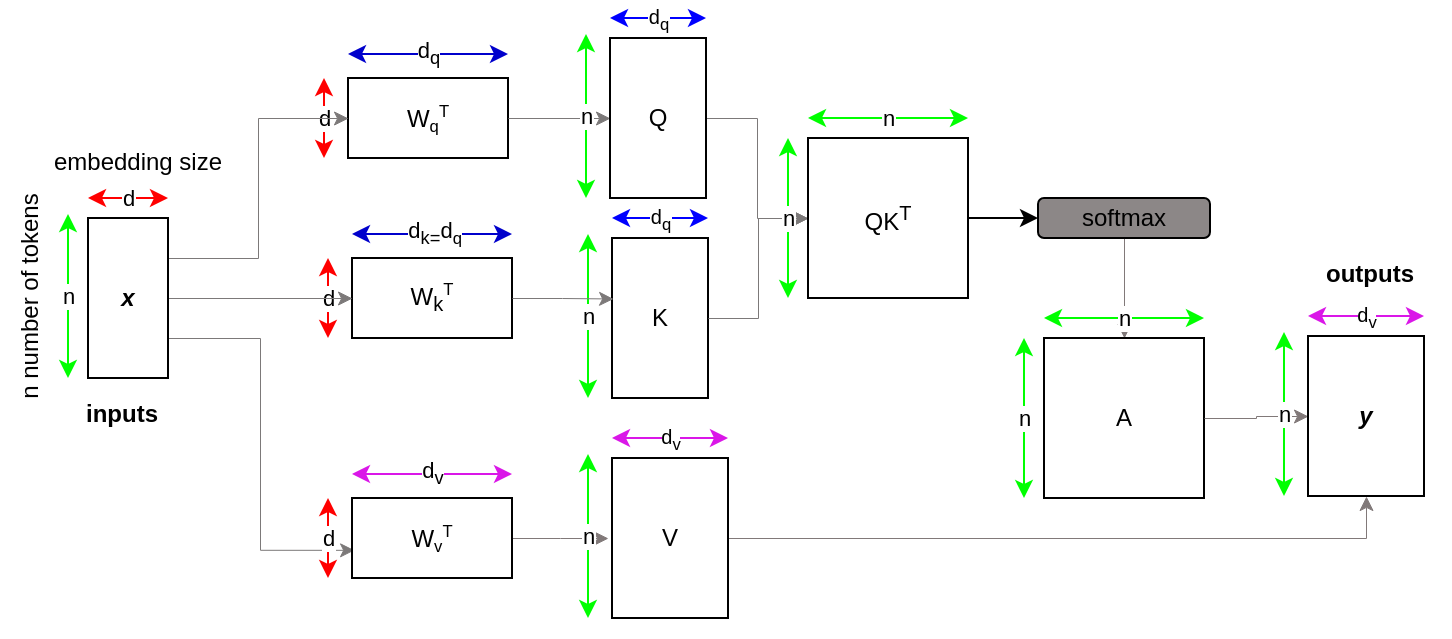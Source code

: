 <mxfile version="21.5.0" type="github">
  <diagram name="Page-1" id="GQbP6cccIJMyzw-mxkib">
    <mxGraphModel dx="859" dy="368" grid="1" gridSize="10" guides="1" tooltips="1" connect="1" arrows="1" fold="1" page="1" pageScale="1" pageWidth="850" pageHeight="1100" math="0" shadow="0">
      <root>
        <mxCell id="0" />
        <mxCell id="1" parent="0" />
        <mxCell id="4rOQTjdM369AcTlNEwz9-7" value="" style="group" vertex="1" connectable="0" parent="1">
          <mxGeometry x="278" y="118" width="92" height="52" as="geometry" />
        </mxCell>
        <mxCell id="4rOQTjdM369AcTlNEwz9-9" value="d&lt;sub&gt;q&lt;/sub&gt;" style="endArrow=classic;startArrow=classic;html=1;rounded=0;strokeColor=#0000CC;" edge="1" parent="4rOQTjdM369AcTlNEwz9-7">
          <mxGeometry width="50" height="50" relative="1" as="geometry">
            <mxPoint x="12" as="sourcePoint" />
            <mxPoint x="92" as="targetPoint" />
          </mxGeometry>
        </mxCell>
        <mxCell id="4rOQTjdM369AcTlNEwz9-10" value="d" style="endArrow=classic;startArrow=classic;html=1;rounded=0;strokeColor=#ff0000;" edge="1" parent="4rOQTjdM369AcTlNEwz9-7">
          <mxGeometry width="50" height="50" relative="1" as="geometry">
            <mxPoint y="52" as="sourcePoint" />
            <mxPoint y="12" as="targetPoint" />
          </mxGeometry>
        </mxCell>
        <mxCell id="4rOQTjdM369AcTlNEwz9-8" value="W&lt;span style=&quot;font-size: 10px;&quot;&gt;&lt;sub&gt;q&lt;/sub&gt;&lt;sup&gt;T&lt;/sup&gt;&lt;/span&gt;" style="whiteSpace=wrap;html=1;" vertex="1" parent="4rOQTjdM369AcTlNEwz9-7">
          <mxGeometry x="12" y="12" width="80" height="40" as="geometry" />
        </mxCell>
        <mxCell id="4rOQTjdM369AcTlNEwz9-18" value="" style="group" vertex="1" connectable="0" parent="1">
          <mxGeometry x="280" y="208" width="92" height="52" as="geometry" />
        </mxCell>
        <mxCell id="4rOQTjdM369AcTlNEwz9-2" value="d&lt;sub&gt;k=&lt;/sub&gt;d&lt;font size=&quot;1&quot;&gt;&lt;sub&gt;q&lt;/sub&gt;&lt;/font&gt;" style="endArrow=classic;startArrow=classic;html=1;rounded=0;strokeColor=#0000CC;align=right;" edge="1" parent="4rOQTjdM369AcTlNEwz9-18">
          <mxGeometry width="50" height="50" relative="1" as="geometry">
            <mxPoint x="12" as="sourcePoint" />
            <mxPoint x="92" as="targetPoint" />
            <Array as="points">
              <mxPoint x="80" />
              <mxPoint x="40" />
              <mxPoint x="70" />
            </Array>
          </mxGeometry>
        </mxCell>
        <mxCell id="4rOQTjdM369AcTlNEwz9-5" value="d" style="endArrow=classic;startArrow=classic;html=1;rounded=0;strokeColor=#ff0000;" edge="1" parent="4rOQTjdM369AcTlNEwz9-18">
          <mxGeometry width="50" height="50" relative="1" as="geometry">
            <mxPoint y="52" as="sourcePoint" />
            <mxPoint y="12" as="targetPoint" />
          </mxGeometry>
        </mxCell>
        <mxCell id="4rOQTjdM369AcTlNEwz9-1" value="W&lt;sub&gt;k&lt;/sub&gt;&lt;span style=&quot;font-size: 10px;&quot;&gt;&lt;sup&gt;T&lt;/sup&gt;&lt;/span&gt;" style="whiteSpace=wrap;html=1;" vertex="1" parent="4rOQTjdM369AcTlNEwz9-18">
          <mxGeometry x="12" y="12" width="80" height="40" as="geometry" />
        </mxCell>
        <mxCell id="4rOQTjdM369AcTlNEwz9-23" style="edgeStyle=orthogonalEdgeStyle;rounded=0;orthogonalLoop=1;jettySize=auto;html=1;exitX=1;exitY=0.25;exitDx=0;exitDy=0;entryX=0;entryY=0.5;entryDx=0;entryDy=0;strokeWidth=0.5;strokeColor=#7c7979;" edge="1" parent="1" source="4rOQTjdM369AcTlNEwz9-19" target="4rOQTjdM369AcTlNEwz9-8">
          <mxGeometry relative="1" as="geometry" />
        </mxCell>
        <mxCell id="4rOQTjdM369AcTlNEwz9-24" style="edgeStyle=orthogonalEdgeStyle;rounded=0;orthogonalLoop=1;jettySize=auto;html=1;exitX=1;exitY=0.5;exitDx=0;exitDy=0;entryX=0;entryY=0.5;entryDx=0;entryDy=0;strokeWidth=0.5;strokeColor=#7c7979;" edge="1" parent="1" source="4rOQTjdM369AcTlNEwz9-19" target="4rOQTjdM369AcTlNEwz9-1">
          <mxGeometry relative="1" as="geometry" />
        </mxCell>
        <mxCell id="4rOQTjdM369AcTlNEwz9-25" style="edgeStyle=orthogonalEdgeStyle;rounded=0;orthogonalLoop=1;jettySize=auto;html=1;exitX=1;exitY=0.75;exitDx=0;exitDy=0;entryX=0.013;entryY=0.648;entryDx=0;entryDy=0;strokeWidth=0.5;strokeColor=#7c7979;entryPerimeter=0;" edge="1" parent="1" source="4rOQTjdM369AcTlNEwz9-19" target="4rOQTjdM369AcTlNEwz9-12">
          <mxGeometry relative="1" as="geometry">
            <mxPoint x="210" y="230" as="sourcePoint" />
            <mxPoint x="300" y="160" as="targetPoint" />
          </mxGeometry>
        </mxCell>
        <mxCell id="4rOQTjdM369AcTlNEwz9-27" value="" style="group" vertex="1" connectable="0" parent="1">
          <mxGeometry x="150" y="190" width="50" height="90" as="geometry" />
        </mxCell>
        <mxCell id="4rOQTjdM369AcTlNEwz9-19" value="&lt;i&gt;&lt;b&gt;x&lt;/b&gt;&lt;/i&gt;" style="rounded=0;whiteSpace=wrap;html=1;" vertex="1" parent="4rOQTjdM369AcTlNEwz9-27">
          <mxGeometry x="10" y="10" width="40" height="80" as="geometry" />
        </mxCell>
        <mxCell id="4rOQTjdM369AcTlNEwz9-20" value="d" style="endArrow=classic;startArrow=classic;html=1;rounded=0;strokeColor=#ff0000;" edge="1" parent="4rOQTjdM369AcTlNEwz9-27">
          <mxGeometry width="50" height="50" relative="1" as="geometry">
            <mxPoint x="10" as="sourcePoint" />
            <mxPoint x="50" as="targetPoint" />
          </mxGeometry>
        </mxCell>
        <mxCell id="4rOQTjdM369AcTlNEwz9-21" value="n" style="endArrow=classic;startArrow=classic;html=1;rounded=0;strokeColor=#00ff00;" edge="1" parent="4rOQTjdM369AcTlNEwz9-27">
          <mxGeometry width="50" height="50" relative="1" as="geometry">
            <mxPoint y="90" as="sourcePoint" />
            <mxPoint y="8" as="targetPoint" />
          </mxGeometry>
        </mxCell>
        <mxCell id="4rOQTjdM369AcTlNEwz9-32" style="edgeStyle=orthogonalEdgeStyle;rounded=0;orthogonalLoop=1;jettySize=auto;html=1;exitX=1;exitY=0.5;exitDx=0;exitDy=0;entryX=0;entryY=0.5;entryDx=0;entryDy=0;strokeColor=#7c7979;strokeWidth=0.5;" edge="1" parent="1" source="4rOQTjdM369AcTlNEwz9-8" target="4rOQTjdM369AcTlNEwz9-29">
          <mxGeometry relative="1" as="geometry" />
        </mxCell>
        <mxCell id="4rOQTjdM369AcTlNEwz9-33" value="" style="group" vertex="1" connectable="0" parent="1">
          <mxGeometry x="410" y="200" width="60" height="90" as="geometry" />
        </mxCell>
        <mxCell id="4rOQTjdM369AcTlNEwz9-34" value="K" style="rounded=0;whiteSpace=wrap;html=1;" vertex="1" parent="4rOQTjdM369AcTlNEwz9-33">
          <mxGeometry x="12" y="10" width="48" height="80" as="geometry" />
        </mxCell>
        <mxCell id="4rOQTjdM369AcTlNEwz9-35" value="&lt;font size=&quot;1&quot;&gt;d&lt;sub&gt;q&lt;/sub&gt;&lt;/font&gt;" style="endArrow=classic;startArrow=classic;html=1;rounded=0;strokeColor=#0000ff;" edge="1" parent="4rOQTjdM369AcTlNEwz9-33">
          <mxGeometry width="50" height="50" relative="1" as="geometry">
            <mxPoint x="12" as="sourcePoint" />
            <mxPoint x="60" as="targetPoint" />
          </mxGeometry>
        </mxCell>
        <mxCell id="4rOQTjdM369AcTlNEwz9-36" value="n" style="endArrow=classic;startArrow=classic;html=1;rounded=0;strokeColor=#00ff00;" edge="1" parent="4rOQTjdM369AcTlNEwz9-33">
          <mxGeometry width="50" height="50" relative="1" as="geometry">
            <mxPoint y="90" as="sourcePoint" />
            <mxPoint y="8" as="targetPoint" />
          </mxGeometry>
        </mxCell>
        <mxCell id="4rOQTjdM369AcTlNEwz9-37" style="edgeStyle=orthogonalEdgeStyle;rounded=0;orthogonalLoop=1;jettySize=auto;html=1;strokeColor=#7c7979;strokeWidth=0.5;entryX=0.011;entryY=0.378;entryDx=0;entryDy=0;entryPerimeter=0;exitX=1;exitY=0.5;exitDx=0;exitDy=0;" edge="1" parent="1" source="4rOQTjdM369AcTlNEwz9-1" target="4rOQTjdM369AcTlNEwz9-34">
          <mxGeometry relative="1" as="geometry">
            <mxPoint x="370" y="240" as="sourcePoint" />
            <mxPoint x="420" y="240" as="targetPoint" />
          </mxGeometry>
        </mxCell>
        <mxCell id="4rOQTjdM369AcTlNEwz9-58" value="" style="edgeStyle=orthogonalEdgeStyle;rounded=0;orthogonalLoop=1;jettySize=auto;html=1;strokeWidth=0.5;strokeColor=#817979;" edge="1" parent="1" source="4rOQTjdM369AcTlNEwz9-42" target="4rOQTjdM369AcTlNEwz9-55">
          <mxGeometry relative="1" as="geometry" />
        </mxCell>
        <mxCell id="4rOQTjdM369AcTlNEwz9-42" value="softmax" style="rounded=1;whiteSpace=wrap;html=1;fillColor=#8c8787;" vertex="1" parent="1">
          <mxGeometry x="635" y="190" width="86" height="20" as="geometry" />
        </mxCell>
        <mxCell id="4rOQTjdM369AcTlNEwz9-48" style="edgeStyle=orthogonalEdgeStyle;rounded=0;orthogonalLoop=1;jettySize=auto;html=1;exitX=1;exitY=0.5;exitDx=0;exitDy=0;strokeWidth=0.5;strokeColor=#7c7979;" edge="1" parent="1" source="4rOQTjdM369AcTlNEwz9-29" target="4rOQTjdM369AcTlNEwz9-43">
          <mxGeometry relative="1" as="geometry" />
        </mxCell>
        <mxCell id="4rOQTjdM369AcTlNEwz9-49" style="edgeStyle=orthogonalEdgeStyle;rounded=0;orthogonalLoop=1;jettySize=auto;html=1;exitX=1;exitY=0.5;exitDx=0;exitDy=0;strokeWidth=0.5;strokeColor=#7c7979;" edge="1" parent="1" source="4rOQTjdM369AcTlNEwz9-34" target="4rOQTjdM369AcTlNEwz9-43">
          <mxGeometry relative="1" as="geometry" />
        </mxCell>
        <mxCell id="4rOQTjdM369AcTlNEwz9-52" value="" style="endArrow=classic;html=1;rounded=0;exitX=1;exitY=0.5;exitDx=0;exitDy=0;entryX=0;entryY=0.5;entryDx=0;entryDy=0;" edge="1" parent="1" source="4rOQTjdM369AcTlNEwz9-43" target="4rOQTjdM369AcTlNEwz9-42">
          <mxGeometry width="50" height="50" relative="1" as="geometry">
            <mxPoint x="480" y="360" as="sourcePoint" />
            <mxPoint x="530" y="310" as="targetPoint" />
          </mxGeometry>
        </mxCell>
        <mxCell id="4rOQTjdM369AcTlNEwz9-54" value="" style="group" vertex="1" connectable="0" parent="1">
          <mxGeometry x="628" y="250" width="90" height="90" as="geometry" />
        </mxCell>
        <mxCell id="4rOQTjdM369AcTlNEwz9-55" value="A" style="whiteSpace=wrap;html=1;aspect=fixed;" vertex="1" parent="4rOQTjdM369AcTlNEwz9-54">
          <mxGeometry x="10" y="10" width="80" height="80" as="geometry" />
        </mxCell>
        <mxCell id="4rOQTjdM369AcTlNEwz9-56" value="n" style="endArrow=classic;startArrow=classic;html=1;rounded=0;strokeColor=#00ff00;" edge="1" parent="4rOQTjdM369AcTlNEwz9-54">
          <mxGeometry width="50" height="50" relative="1" as="geometry">
            <mxPoint x="10" as="sourcePoint" />
            <mxPoint x="90" as="targetPoint" />
          </mxGeometry>
        </mxCell>
        <mxCell id="4rOQTjdM369AcTlNEwz9-57" value="n" style="endArrow=classic;startArrow=classic;html=1;rounded=0;strokeColor=#00ff00;" edge="1" parent="4rOQTjdM369AcTlNEwz9-54">
          <mxGeometry width="50" height="50" relative="1" as="geometry">
            <mxPoint y="90" as="sourcePoint" />
            <mxPoint y="10" as="targetPoint" />
          </mxGeometry>
        </mxCell>
        <mxCell id="4rOQTjdM369AcTlNEwz9-60" value="" style="edgeStyle=orthogonalEdgeStyle;rounded=0;orthogonalLoop=1;jettySize=auto;html=1;strokeWidth=0.5;strokeColor=#817979;exitX=1;exitY=0.5;exitDx=0;exitDy=0;" edge="1" parent="1" source="4rOQTjdM369AcTlNEwz9-12">
          <mxGeometry relative="1" as="geometry">
            <mxPoint x="687" y="220" as="sourcePoint" />
            <mxPoint x="420" y="360" as="targetPoint" />
          </mxGeometry>
        </mxCell>
        <mxCell id="4rOQTjdM369AcTlNEwz9-66" value="" style="edgeStyle=orthogonalEdgeStyle;rounded=0;orthogonalLoop=1;jettySize=auto;html=1;strokeWidth=0.5;strokeColor=#817979;exitX=1;exitY=0.5;exitDx=0;exitDy=0;entryX=0;entryY=0.5;entryDx=0;entryDy=0;" edge="1" parent="1" source="4rOQTjdM369AcTlNEwz9-55" target="4rOQTjdM369AcTlNEwz9-63">
          <mxGeometry relative="1" as="geometry">
            <mxPoint x="383" y="370" as="sourcePoint" />
            <mxPoint x="431" y="370" as="targetPoint" />
          </mxGeometry>
        </mxCell>
        <mxCell id="4rOQTjdM369AcTlNEwz9-67" style="edgeStyle=orthogonalEdgeStyle;rounded=0;orthogonalLoop=1;jettySize=auto;html=1;exitX=1;exitY=0.5;exitDx=0;exitDy=0;entryX=0.5;entryY=1;entryDx=0;entryDy=0;strokeWidth=0.5;strokeColor=#817979;" edge="1" parent="1" source="4rOQTjdM369AcTlNEwz9-39" target="4rOQTjdM369AcTlNEwz9-63">
          <mxGeometry relative="1" as="geometry" />
        </mxCell>
        <mxCell id="4rOQTjdM369AcTlNEwz9-39" value="V" style="rounded=0;whiteSpace=wrap;html=1;" vertex="1" parent="1">
          <mxGeometry x="422" y="320" width="58" height="80" as="geometry" />
        </mxCell>
        <mxCell id="4rOQTjdM369AcTlNEwz9-40" value="&lt;font size=&quot;1&quot;&gt;d&lt;sub&gt;v&lt;/sub&gt;&lt;/font&gt;" style="endArrow=classic;startArrow=classic;html=1;rounded=0;strokeColor=#da17e8;" edge="1" parent="1">
          <mxGeometry width="50" height="50" relative="1" as="geometry">
            <mxPoint x="422" y="310" as="sourcePoint" />
            <mxPoint x="480" y="310" as="targetPoint" />
          </mxGeometry>
        </mxCell>
        <mxCell id="4rOQTjdM369AcTlNEwz9-41" value="n" style="endArrow=classic;startArrow=classic;html=1;rounded=0;strokeColor=#00ff00;" edge="1" parent="1">
          <mxGeometry width="50" height="50" relative="1" as="geometry">
            <mxPoint x="410" y="400" as="sourcePoint" />
            <mxPoint x="410" y="318" as="targetPoint" />
          </mxGeometry>
        </mxCell>
        <mxCell id="4rOQTjdM369AcTlNEwz9-28" value="" style="group" vertex="1" connectable="0" parent="1">
          <mxGeometry x="409" y="100" width="60" height="90" as="geometry" />
        </mxCell>
        <mxCell id="4rOQTjdM369AcTlNEwz9-30" value="&lt;font size=&quot;1&quot;&gt;d&lt;sub&gt;q&lt;/sub&gt;&lt;/font&gt;" style="endArrow=classic;startArrow=classic;html=1;rounded=0;strokeColor=#0000ff;" edge="1" parent="4rOQTjdM369AcTlNEwz9-28">
          <mxGeometry width="50" height="50" relative="1" as="geometry">
            <mxPoint x="12" as="sourcePoint" />
            <mxPoint x="60" as="targetPoint" />
          </mxGeometry>
        </mxCell>
        <mxCell id="4rOQTjdM369AcTlNEwz9-29" value="Q" style="rounded=0;whiteSpace=wrap;html=1;" vertex="1" parent="4rOQTjdM369AcTlNEwz9-28">
          <mxGeometry x="12" y="10" width="48" height="80" as="geometry" />
        </mxCell>
        <mxCell id="4rOQTjdM369AcTlNEwz9-31" value="n" style="endArrow=classic;startArrow=classic;html=1;rounded=0;strokeColor=#00ff00;" edge="1" parent="4rOQTjdM369AcTlNEwz9-28">
          <mxGeometry width="50" height="50" relative="1" as="geometry">
            <mxPoint y="90" as="sourcePoint" />
            <mxPoint y="8" as="targetPoint" />
          </mxGeometry>
        </mxCell>
        <mxCell id="4rOQTjdM369AcTlNEwz9-69" value="" style="group" vertex="1" connectable="0" parent="1">
          <mxGeometry x="510" y="150" width="90" height="90" as="geometry" />
        </mxCell>
        <mxCell id="4rOQTjdM369AcTlNEwz9-43" value="QK&lt;sup&gt;T&lt;/sup&gt;" style="whiteSpace=wrap;html=1;aspect=fixed;" vertex="1" parent="4rOQTjdM369AcTlNEwz9-69">
          <mxGeometry x="10" y="10" width="80" height="80" as="geometry" />
        </mxCell>
        <mxCell id="4rOQTjdM369AcTlNEwz9-44" value="n" style="endArrow=classic;startArrow=classic;html=1;rounded=0;strokeColor=#00ff00;" edge="1" parent="4rOQTjdM369AcTlNEwz9-69">
          <mxGeometry width="50" height="50" relative="1" as="geometry">
            <mxPoint x="10" as="sourcePoint" />
            <mxPoint x="90" as="targetPoint" />
          </mxGeometry>
        </mxCell>
        <mxCell id="4rOQTjdM369AcTlNEwz9-47" value="n" style="endArrow=classic;startArrow=classic;html=1;rounded=0;strokeColor=#00ff00;" edge="1" parent="4rOQTjdM369AcTlNEwz9-69">
          <mxGeometry width="50" height="50" relative="1" as="geometry">
            <mxPoint y="90" as="sourcePoint" />
            <mxPoint y="10" as="targetPoint" />
          </mxGeometry>
        </mxCell>
        <mxCell id="4rOQTjdM369AcTlNEwz9-13" value="d&lt;sub&gt;v&lt;/sub&gt;" style="endArrow=classic;startArrow=classic;html=1;rounded=0;strokeColor=#da17e8;" edge="1" parent="1">
          <mxGeometry width="50" height="50" relative="1" as="geometry">
            <mxPoint x="292" y="328" as="sourcePoint" />
            <mxPoint x="372" y="328" as="targetPoint" />
          </mxGeometry>
        </mxCell>
        <mxCell id="4rOQTjdM369AcTlNEwz9-14" value="d" style="endArrow=classic;startArrow=classic;html=1;rounded=0;strokeColor=#ff0000;" edge="1" parent="1">
          <mxGeometry width="50" height="50" relative="1" as="geometry">
            <mxPoint x="280" y="380" as="sourcePoint" />
            <mxPoint x="280" y="340" as="targetPoint" />
          </mxGeometry>
        </mxCell>
        <mxCell id="4rOQTjdM369AcTlNEwz9-12" value="W&lt;span style=&quot;font-size: 10px;&quot;&gt;&lt;sub&gt;v&lt;/sub&gt;&lt;sup&gt;T&lt;/sup&gt;&lt;/span&gt;" style="whiteSpace=wrap;html=1;" vertex="1" parent="1">
          <mxGeometry x="292" y="340" width="80" height="40" as="geometry" />
        </mxCell>
        <mxCell id="4rOQTjdM369AcTlNEwz9-70" value="" style="group" vertex="1" connectable="0" parent="1">
          <mxGeometry x="758" y="249" width="70" height="90" as="geometry" />
        </mxCell>
        <mxCell id="4rOQTjdM369AcTlNEwz9-64" value="&lt;font size=&quot;1&quot;&gt;d&lt;sub&gt;v&lt;/sub&gt;&lt;/font&gt;" style="endArrow=classic;startArrow=classic;html=1;rounded=0;strokeColor=#da17e8;" edge="1" parent="4rOQTjdM369AcTlNEwz9-70">
          <mxGeometry width="50" height="50" relative="1" as="geometry">
            <mxPoint x="12" as="sourcePoint" />
            <mxPoint x="70" as="targetPoint" />
            <Array as="points">
              <mxPoint x="33" />
            </Array>
          </mxGeometry>
        </mxCell>
        <mxCell id="4rOQTjdM369AcTlNEwz9-65" value="n" style="endArrow=classic;startArrow=classic;html=1;rounded=0;strokeColor=#00ff00;" edge="1" parent="4rOQTjdM369AcTlNEwz9-70">
          <mxGeometry width="50" height="50" relative="1" as="geometry">
            <mxPoint y="90" as="sourcePoint" />
            <mxPoint y="8" as="targetPoint" />
          </mxGeometry>
        </mxCell>
        <mxCell id="4rOQTjdM369AcTlNEwz9-63" value="&lt;b&gt;&lt;i&gt;y&lt;/i&gt;&lt;/b&gt;" style="rounded=0;whiteSpace=wrap;html=1;" vertex="1" parent="4rOQTjdM369AcTlNEwz9-70">
          <mxGeometry x="12" y="10" width="58" height="80" as="geometry" />
        </mxCell>
        <mxCell id="4rOQTjdM369AcTlNEwz9-71" value="&lt;font style=&quot;font-size: 12px;&quot;&gt;n number of tokens&lt;/font&gt;" style="text;strokeColor=none;align=center;fillColor=none;html=1;verticalAlign=middle;whiteSpace=wrap;rounded=0;rotation=-90;" vertex="1" parent="1">
          <mxGeometry x="66" y="224" width="130" height="30" as="geometry" />
        </mxCell>
        <mxCell id="4rOQTjdM369AcTlNEwz9-72" value="&lt;font style=&quot;font-size: 12px;&quot;&gt;embedding size&lt;/font&gt;" style="text;strokeColor=none;align=center;fillColor=none;html=1;verticalAlign=middle;whiteSpace=wrap;rounded=0;" vertex="1" parent="1">
          <mxGeometry x="120" y="157" width="130" height="30" as="geometry" />
        </mxCell>
        <mxCell id="4rOQTjdM369AcTlNEwz9-74" value="&lt;font style=&quot;font-size: 12px;&quot;&gt;&lt;b&gt;inputs&lt;/b&gt;&lt;/font&gt;" style="text;strokeColor=none;align=center;fillColor=none;html=1;verticalAlign=middle;whiteSpace=wrap;rounded=0;" vertex="1" parent="1">
          <mxGeometry x="137" y="283" width="80" height="30" as="geometry" />
        </mxCell>
        <mxCell id="4rOQTjdM369AcTlNEwz9-76" value="&lt;font style=&quot;font-size: 12px;&quot;&gt;&lt;b&gt;outputs&lt;/b&gt;&lt;/font&gt;" style="text;strokeColor=none;align=center;fillColor=none;html=1;verticalAlign=middle;whiteSpace=wrap;rounded=0;" vertex="1" parent="1">
          <mxGeometry x="761" y="213" width="80" height="30" as="geometry" />
        </mxCell>
      </root>
    </mxGraphModel>
  </diagram>
</mxfile>
